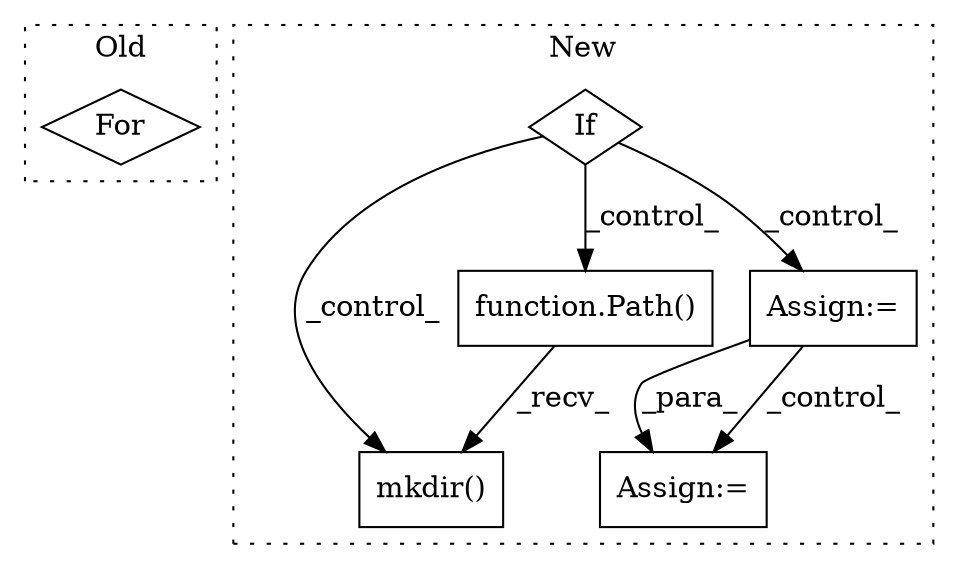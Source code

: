 digraph G {
subgraph cluster0 {
1 [label="For" a="107" s="1762,1819" l="4,14" shape="diamond"];
label = "Old";
style="dotted";
}
subgraph cluster1 {
2 [label="mkdir()" a="75" s="2945" l="59" shape="box"];
3 [label="If" a="96" s="2609" l="3" shape="diamond"];
4 [label="function.Path()" a="75" s="2876,2912" l="5,1" shape="box"];
5 [label="Assign:=" a="68" s="2803" l="4" shape="box"];
6 [label="Assign:=" a="68" s="2648" l="3" shape="box"];
label = "New";
style="dotted";
}
3 -> 6 [label="_control_"];
3 -> 2 [label="_control_"];
3 -> 4 [label="_control_"];
4 -> 2 [label="_recv_"];
6 -> 5 [label="_para_"];
6 -> 5 [label="_control_"];
}